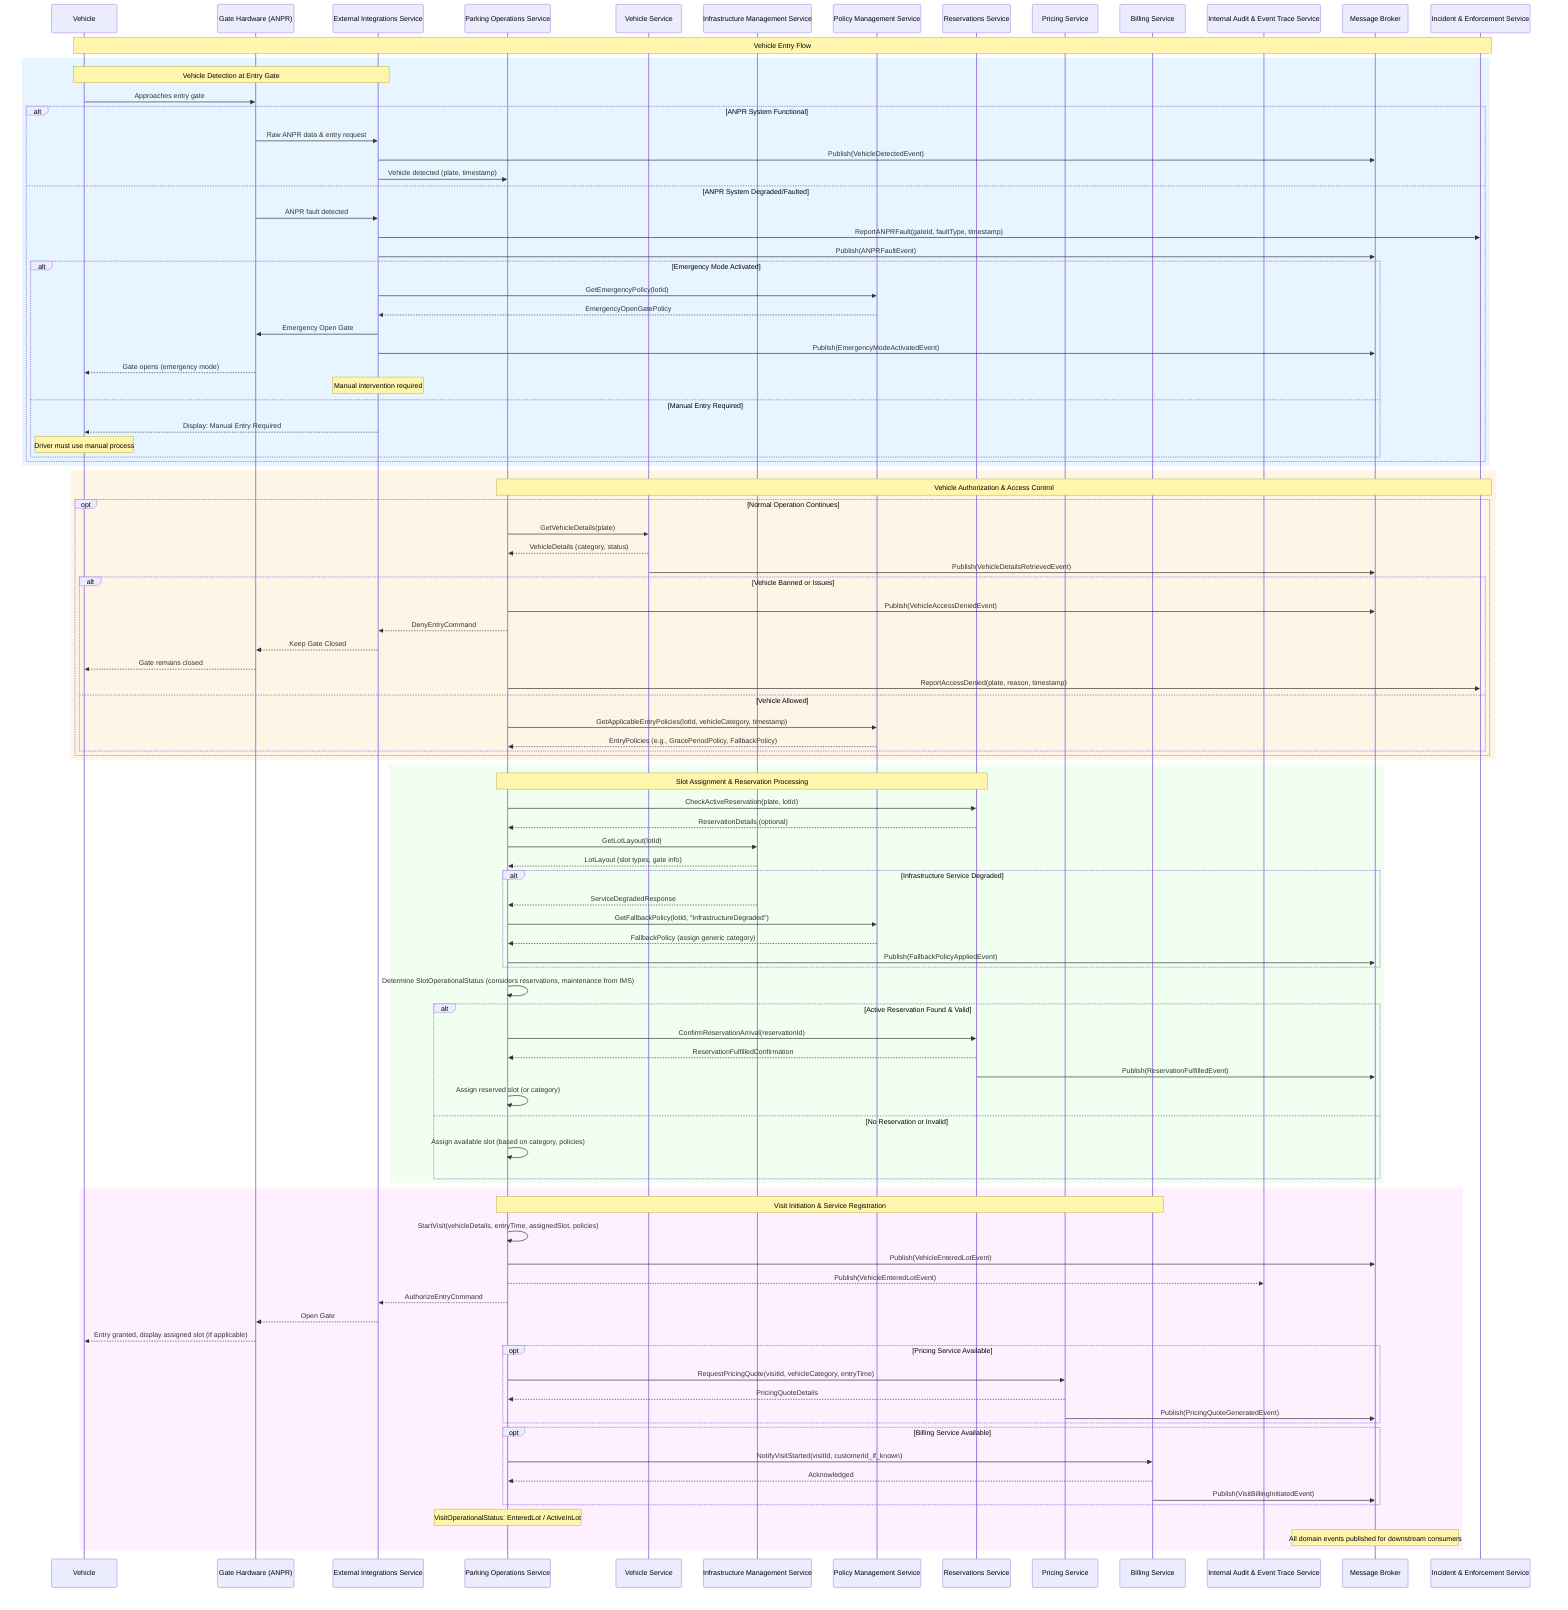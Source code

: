 sequenceDiagram
    participant V as Vehicle
    participant GateHW as Gate Hardware (ANPR)
    participant ExtInt as External Integrations Service
    participant PO as Parking Operations Service
    participant VS as Vehicle Service
    participant IMS as Infrastructure Management Service
    participant PolMS as Policy Management Service
    participant RS as Reservations Service
    participant PS as Pricing Service
    participant BS as Billing Service
    participant IAET as Internal Audit & Event Trace Service
    participant MB as Message Broker
    participant IES as Incident & Enforcement Service

    Note over V, IES:  Vehicle Entry Flow
    
    %% Vehicle Detection & ANPR Processing
    rect rgb(230, 245, 255)
    Note over V, ExtInt: Vehicle Detection at Entry Gate
    V->>GateHW: Approaches entry gate
    
    alt ANPR System Functional
        GateHW->>ExtInt: Raw ANPR data & entry request
        ExtInt->>MB: Publish(VehicleDetectedEvent)
        ExtInt->>PO: Vehicle detected (plate, timestamp)
    else ANPR System Degraded/Faulted
        GateHW->>ExtInt: ANPR fault detected
        ExtInt->>IES: ReportANPRFault(gateId, faultType, timestamp)
        ExtInt->>MB: Publish(ANPRFaultEvent)
        
        alt Emergency Mode Activated
            ExtInt->>PolMS: GetEmergencyPolicy(lotId)
            PolMS-->>ExtInt: EmergencyOpenGatePolicy
            ExtInt->>GateHW: Emergency Open Gate
            ExtInt->>MB: Publish(EmergencyModeActivatedEvent)
            GateHW-->>V: Gate opens (emergency mode)
            Note over ExtInt: Manual intervention required
        else Manual Entry Required
            ExtInt-->>V: Display: Manual Entry Required
            Note over V: Driver must use manual process
        end
    end
    end

    %% Vehicle Validation & Access Control
    rect rgb(255, 245, 230)
    Note over PO, IES: Vehicle Authorization & Access Control
    opt Normal Operation Continues
        PO->>VS: GetVehicleDetails(plate)
        VS-->>PO: VehicleDetails (category, status)
        VS->>MB: Publish(VehicleDetailsRetrievedEvent)

        alt Vehicle Banned or Issues
            PO->>MB: Publish(VehicleAccessDeniedEvent)
            PO-->>ExtInt: DenyEntryCommand
            ExtInt-->>GateHW: Keep Gate Closed
            GateHW-->>V: Gate remains closed
            PO->>IES: ReportAccessDenied(plate, reason, timestamp)
        else Vehicle Allowed
            PO->>PolMS: GetApplicableEntryPolicies(lotId, vehicleCategory, timestamp)
            PolMS-->>PO: EntryPolicies (e.g., GracePeriodPolicy, FallbackPolicy)
        end
    end
    end

    %% Slot Assignment & Reservation Handling
    rect rgb(240, 255, 240)
    Note over PO, RS: Slot Assignment & Reservation Processing
            PO->>RS: CheckActiveReservation(plate, lotId)
            RS-->>PO: ReservationDetails (optional)

            PO->>IMS: GetLotLayout(lotId)
            IMS-->>PO: LotLayout (slot types, gate info)
            
            alt Infrastructure Service Degraded
                IMS-->>PO: ServiceDegradedResponse
                PO->>PolMS: GetFallbackPolicy(lotId, "InfrastructureDegraded")
                PolMS-->>PO: FallbackPolicy (assign generic category)
                PO->>MB: Publish(FallbackPolicyAppliedEvent)
            end
            
            PO->>PO: Determine SlotOperationalStatus (considers reservations, maintenance from IMS)
            
            alt Active Reservation Found & Valid
                PO->>RS: ConfirmReservationArrival(reservationId)
                RS-->>PO: ReservationFulfilledConfirmation
                RS->>MB: Publish(ReservationFulfilledEvent)
                PO->>PO: Assign reserved slot (or category)
            else No Reservation or Invalid
                PO->>PO: Assign available slot (based on category, policies)
            end
    end

    %% Visit Initiation & Service Integration
    rect rgb(255, 240, 255)
    Note over PO, BS: Visit Initiation & Service Registration
            PO->>PO: StartVisit(vehicleDetails, entryTime, assignedSlot, policies)
            PO->>MB: Publish(VehicleEnteredLotEvent)
            PO-->>IAET: Publish(VehicleEnteredLotEvent)

            PO-->>ExtInt: AuthorizeEntryCommand
            ExtInt-->>GateHW: Open Gate
            GateHW-->>V: Entry granted, display assigned slot (if applicable)
            
            opt Pricing Service Available
                PO->>PS: RequestPricingQuote(visitId, vehicleCategory, entryTime)
                PS-->>PO: PricingQuoteDetails
                PS->>MB: Publish(PricingQuoteGeneratedEvent)
            end

            opt Billing Service Available
                PO->>BS: NotifyVisitStarted(visitId, customerId_if_known)
                BS-->>PO: Acknowledged
                BS->>MB: Publish(VisitBillingInitiatedEvent)
            end

            Note over PO: VisitOperationalStatus: EnteredLot / ActiveInLot
            Note over MB: All domain events published for downstream consumers
    end